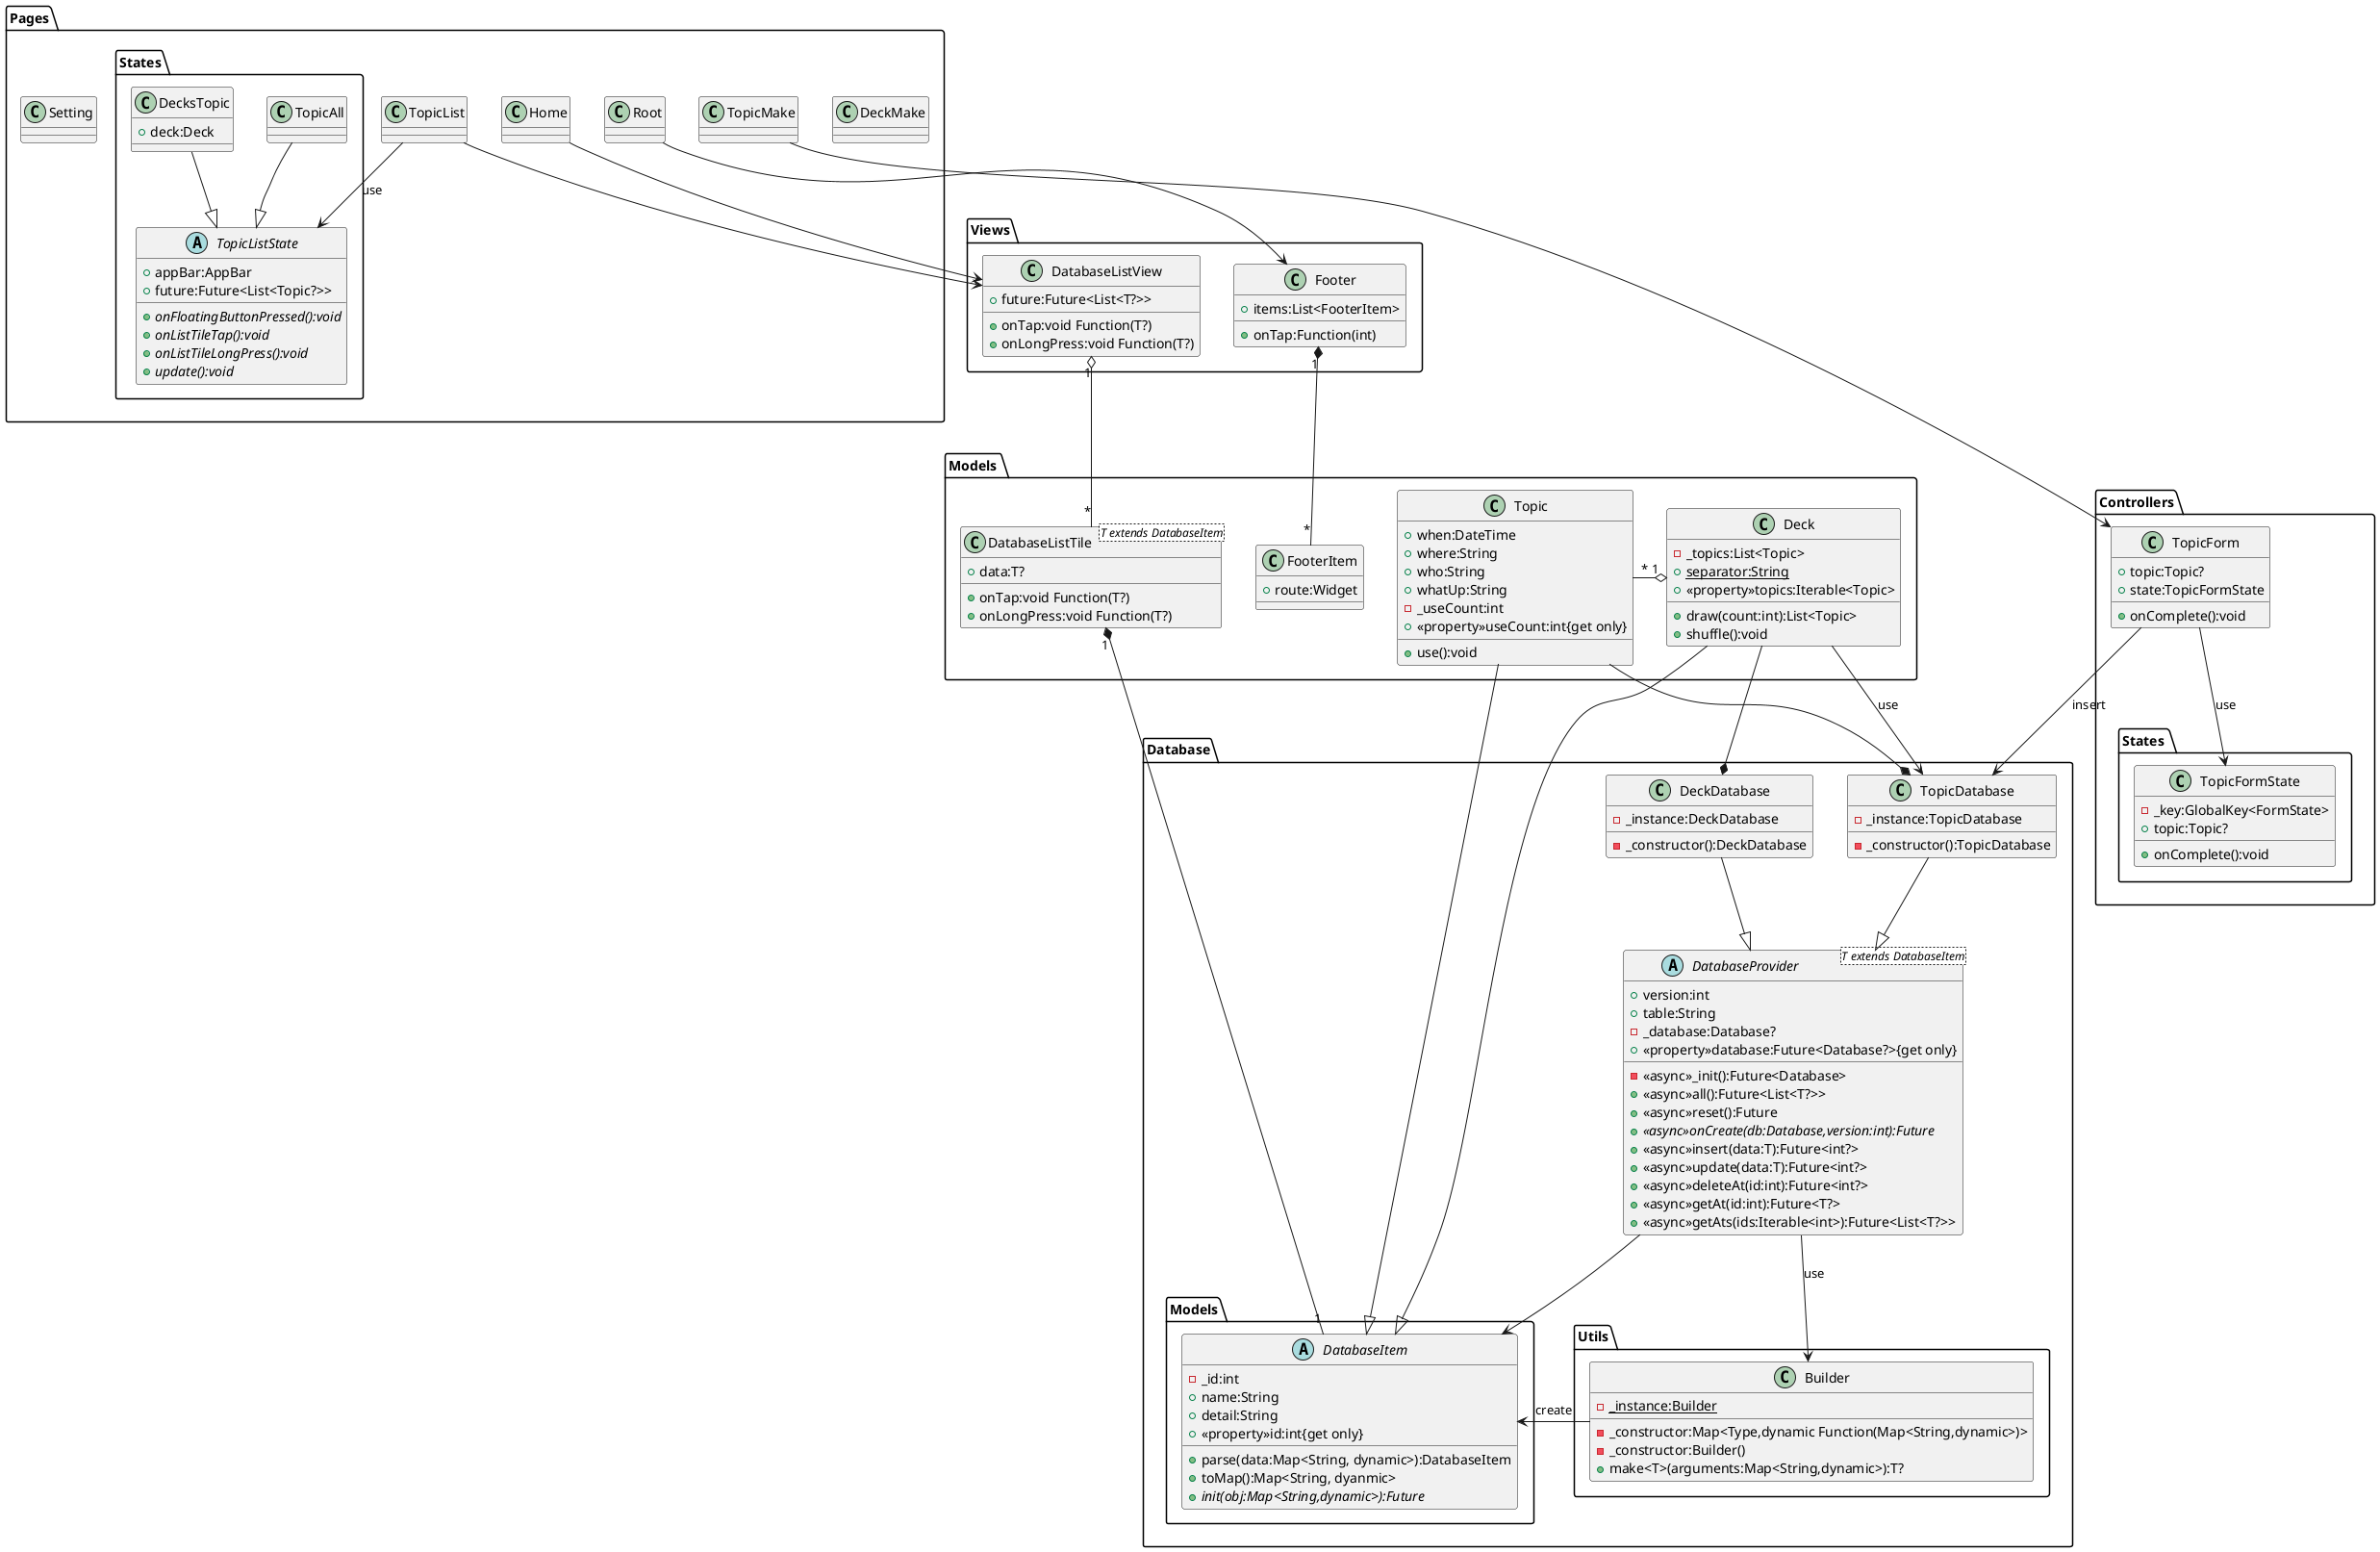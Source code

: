 @startuml Conversation deck cards
package Controllers
{
    package "States "
    {
        class TopicFormState
        {
            -_key:GlobalKey<FormState>
            +topic:Topic?
            +onComplete():void
        }
    }
    class TopicForm
    {
        +topic:Topic?
        +state:TopicFormState
        +onComplete():void
    }
}

package Database
{
    package Models
    {
        abstract DatabaseItem
        {
            -_id:int
            +name:String
            +detail:String
            +<<property>>id:int{get only}
            +parse(data:Map<String, dynamic>):DatabaseItem
            +toMap():Map<String, dyanmic>
            +{abstract}init(obj:Map<String,dynamic>):Future
        }
    }
    package Utils
    {
        class Builder
        {
            -_constructor:Map<Type,dynamic Function(Map<String,dynamic>)>
            -{static}_instance:Builder
            -_constructor:Builder()
            +make<T>(arguments:Map<String,dynamic>):T?
        }
    }
    abstract DatabaseProvider<T extends DatabaseItem>
    {
        +version:int
        +table:String
        -_database:Database?
        +<<property>>database:Future<Database?>{get only}
        -<<async>>_init():Future<Database>
        +<<async>>all():Future<List<T?>>
        +<<async>>reset():Future
        +{abstract}<<async>>onCreate(db:Database,version:int):Future
        +<<async>>insert(data:T):Future<int?>
        +<<async>>update(data:T):Future<int?>
        +<<async>>deleteAt(id:int):Future<int?>
        +<<async>>getAt(id:int):Future<T?>
        +<<async>>getAts(ids:Iterable<int>):Future<List<T?>>
    }
    class DeckDatabase
    {
        -_instance:DeckDatabase
        -_constructor():DeckDatabase
    }
    class TopicDatabase
    {
        -_instance:TopicDatabase
        -_constructor():TopicDatabase
    }
}

package "Models "
{
    class DatabaseListTile<T extends DatabaseItem>
    {
        +data:T?
        +onTap:void Function(T?)
        +onLongPress:void Function(T?)
    }
    class Deck
    {
        -_topics:List<Topic>
        +{static}separator:String
        +<<property>>topics:Iterable<Topic>
        +draw(count:int):List<Topic>
        +shuffle():void
    }
    class FooterItem
    {
        +route:Widget
    }
    class Topic
    {
        +when:DateTime
        +where:String
        +who:String
        +whatUp:String
        -_useCount:int
        +<<property>>useCount:int{get only}
        +use():void
    }
}
package Pages
{
    package States
    {
        abstract TopicListState
        {
            +appBar:AppBar
            +future:Future<List<Topic?>>
            +{abstract}onFloatingButtonPressed():void
            +{abstract}onListTileTap():void
            +{abstract}onListTileLongPress():void
            +{abstract}update():void
        }
        class TopicAll
        class DecksTopic
        {
            +deck:Deck
        }
    }
    class DeckMake
    class Home
    class Root
    class TopicList
    class TopicMake
    class Setting
}
package Views
{
    class DatabaseListView
    {
        +future:Future<List<T?>>
        +onTap:void Function(T?)
        +onLongPress:void Function(T?)
    }
    class Footer
    {
        +items:List<FooterItem>
        +onTap:Function(int)
    }
}

DatabaseProvider --> DatabaseItem
DatabaseProvider --> Builder : use
Deck --> TopicDatabase : use
Root --> Footer
Home --> DatabaseListView
TopicList --> DatabaseListView
TopicMake --> TopicForm
TopicForm --> TopicDatabase : insert
Builder -left-> DatabaseItem : create
TopicList --> TopicListState : use
TopicForm --> TopicFormState : use

DeckDatabase --|> DatabaseProvider
TopicDatabase --|> DatabaseProvider
Deck --|> DatabaseItem
Topic --|> DatabaseItem
TopicAll --|> TopicListState
DecksTopic --|> TopicListState

DeckDatabase *-up- Deck
TopicDatabase *-up- Topic
Footer "1" *-- "*" FooterItem
DatabaseListTile "1" *-- "1" DatabaseItem

Deck "1" o-right- "*" Topic
DatabaseListView "1" o-- "*" DatabaseListTile

@enduml